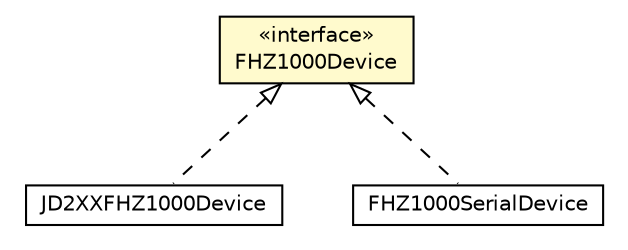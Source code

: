 #!/usr/local/bin/dot
#
# Class diagram 
# Generated by UMLGraph version R5_6-24-gf6e263 (http://www.umlgraph.org/)
#

digraph G {
	edge [fontname="Helvetica",fontsize=10,labelfontname="Helvetica",labelfontsize=10];
	node [fontname="Helvetica",fontsize=10,shape=plaintext];
	nodesep=0.25;
	ranksep=0.5;
	// org.universAAL.lddi.fs20.connect.FHZ1000PC.FHZ1000Device
	c3779673 [label=<<table title="org.universAAL.lddi.fs20.connect.FHZ1000PC.FHZ1000Device" border="0" cellborder="1" cellspacing="0" cellpadding="2" port="p" bgcolor="lemonChiffon" href="./FHZ1000PC.FHZ1000Device.html">
		<tr><td><table border="0" cellspacing="0" cellpadding="1">
<tr><td align="center" balign="center"> &#171;interface&#187; </td></tr>
<tr><td align="center" balign="center"> FHZ1000Device </td></tr>
		</table></td></tr>
		</table>>, URL="./FHZ1000PC.FHZ1000Device.html", fontname="Helvetica", fontcolor="black", fontsize=10.0];
	// org.universAAL.lddi.fs20.connect.FHZ1000PC.JD2XXFHZ1000Device
	c3779674 [label=<<table title="org.universAAL.lddi.fs20.connect.FHZ1000PC.JD2XXFHZ1000Device" border="0" cellborder="1" cellspacing="0" cellpadding="2" port="p" href="./FHZ1000PC.JD2XXFHZ1000Device.html">
		<tr><td><table border="0" cellspacing="0" cellpadding="1">
<tr><td align="center" balign="center"> JD2XXFHZ1000Device </td></tr>
		</table></td></tr>
		</table>>, URL="./FHZ1000PC.JD2XXFHZ1000Device.html", fontname="Helvetica", fontcolor="black", fontsize=10.0];
	// org.universAAL.lddi.fs20.connect.FHZ1000PC.FHZ1000SerialDevice
	c3779675 [label=<<table title="org.universAAL.lddi.fs20.connect.FHZ1000PC.FHZ1000SerialDevice" border="0" cellborder="1" cellspacing="0" cellpadding="2" port="p" href="./FHZ1000PC.FHZ1000SerialDevice.html">
		<tr><td><table border="0" cellspacing="0" cellpadding="1">
<tr><td align="center" balign="center"> FHZ1000SerialDevice </td></tr>
		</table></td></tr>
		</table>>, URL="./FHZ1000PC.FHZ1000SerialDevice.html", fontname="Helvetica", fontcolor="black", fontsize=10.0];
	//org.universAAL.lddi.fs20.connect.FHZ1000PC.JD2XXFHZ1000Device implements org.universAAL.lddi.fs20.connect.FHZ1000PC.FHZ1000Device
	c3779673:p -> c3779674:p [dir=back,arrowtail=empty,style=dashed];
	//org.universAAL.lddi.fs20.connect.FHZ1000PC.FHZ1000SerialDevice implements org.universAAL.lddi.fs20.connect.FHZ1000PC.FHZ1000Device
	c3779673:p -> c3779675:p [dir=back,arrowtail=empty,style=dashed];
}

